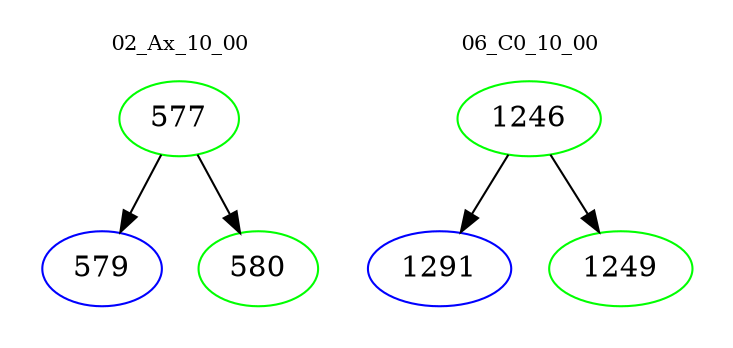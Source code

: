 digraph{
subgraph cluster_0 {
color = white
label = "02_Ax_10_00";
fontsize=10;
T0_577 [label="577", color="green"]
T0_577 -> T0_579 [color="black"]
T0_579 [label="579", color="blue"]
T0_577 -> T0_580 [color="black"]
T0_580 [label="580", color="green"]
}
subgraph cluster_1 {
color = white
label = "06_C0_10_00";
fontsize=10;
T1_1246 [label="1246", color="green"]
T1_1246 -> T1_1291 [color="black"]
T1_1291 [label="1291", color="blue"]
T1_1246 -> T1_1249 [color="black"]
T1_1249 [label="1249", color="green"]
}
}
